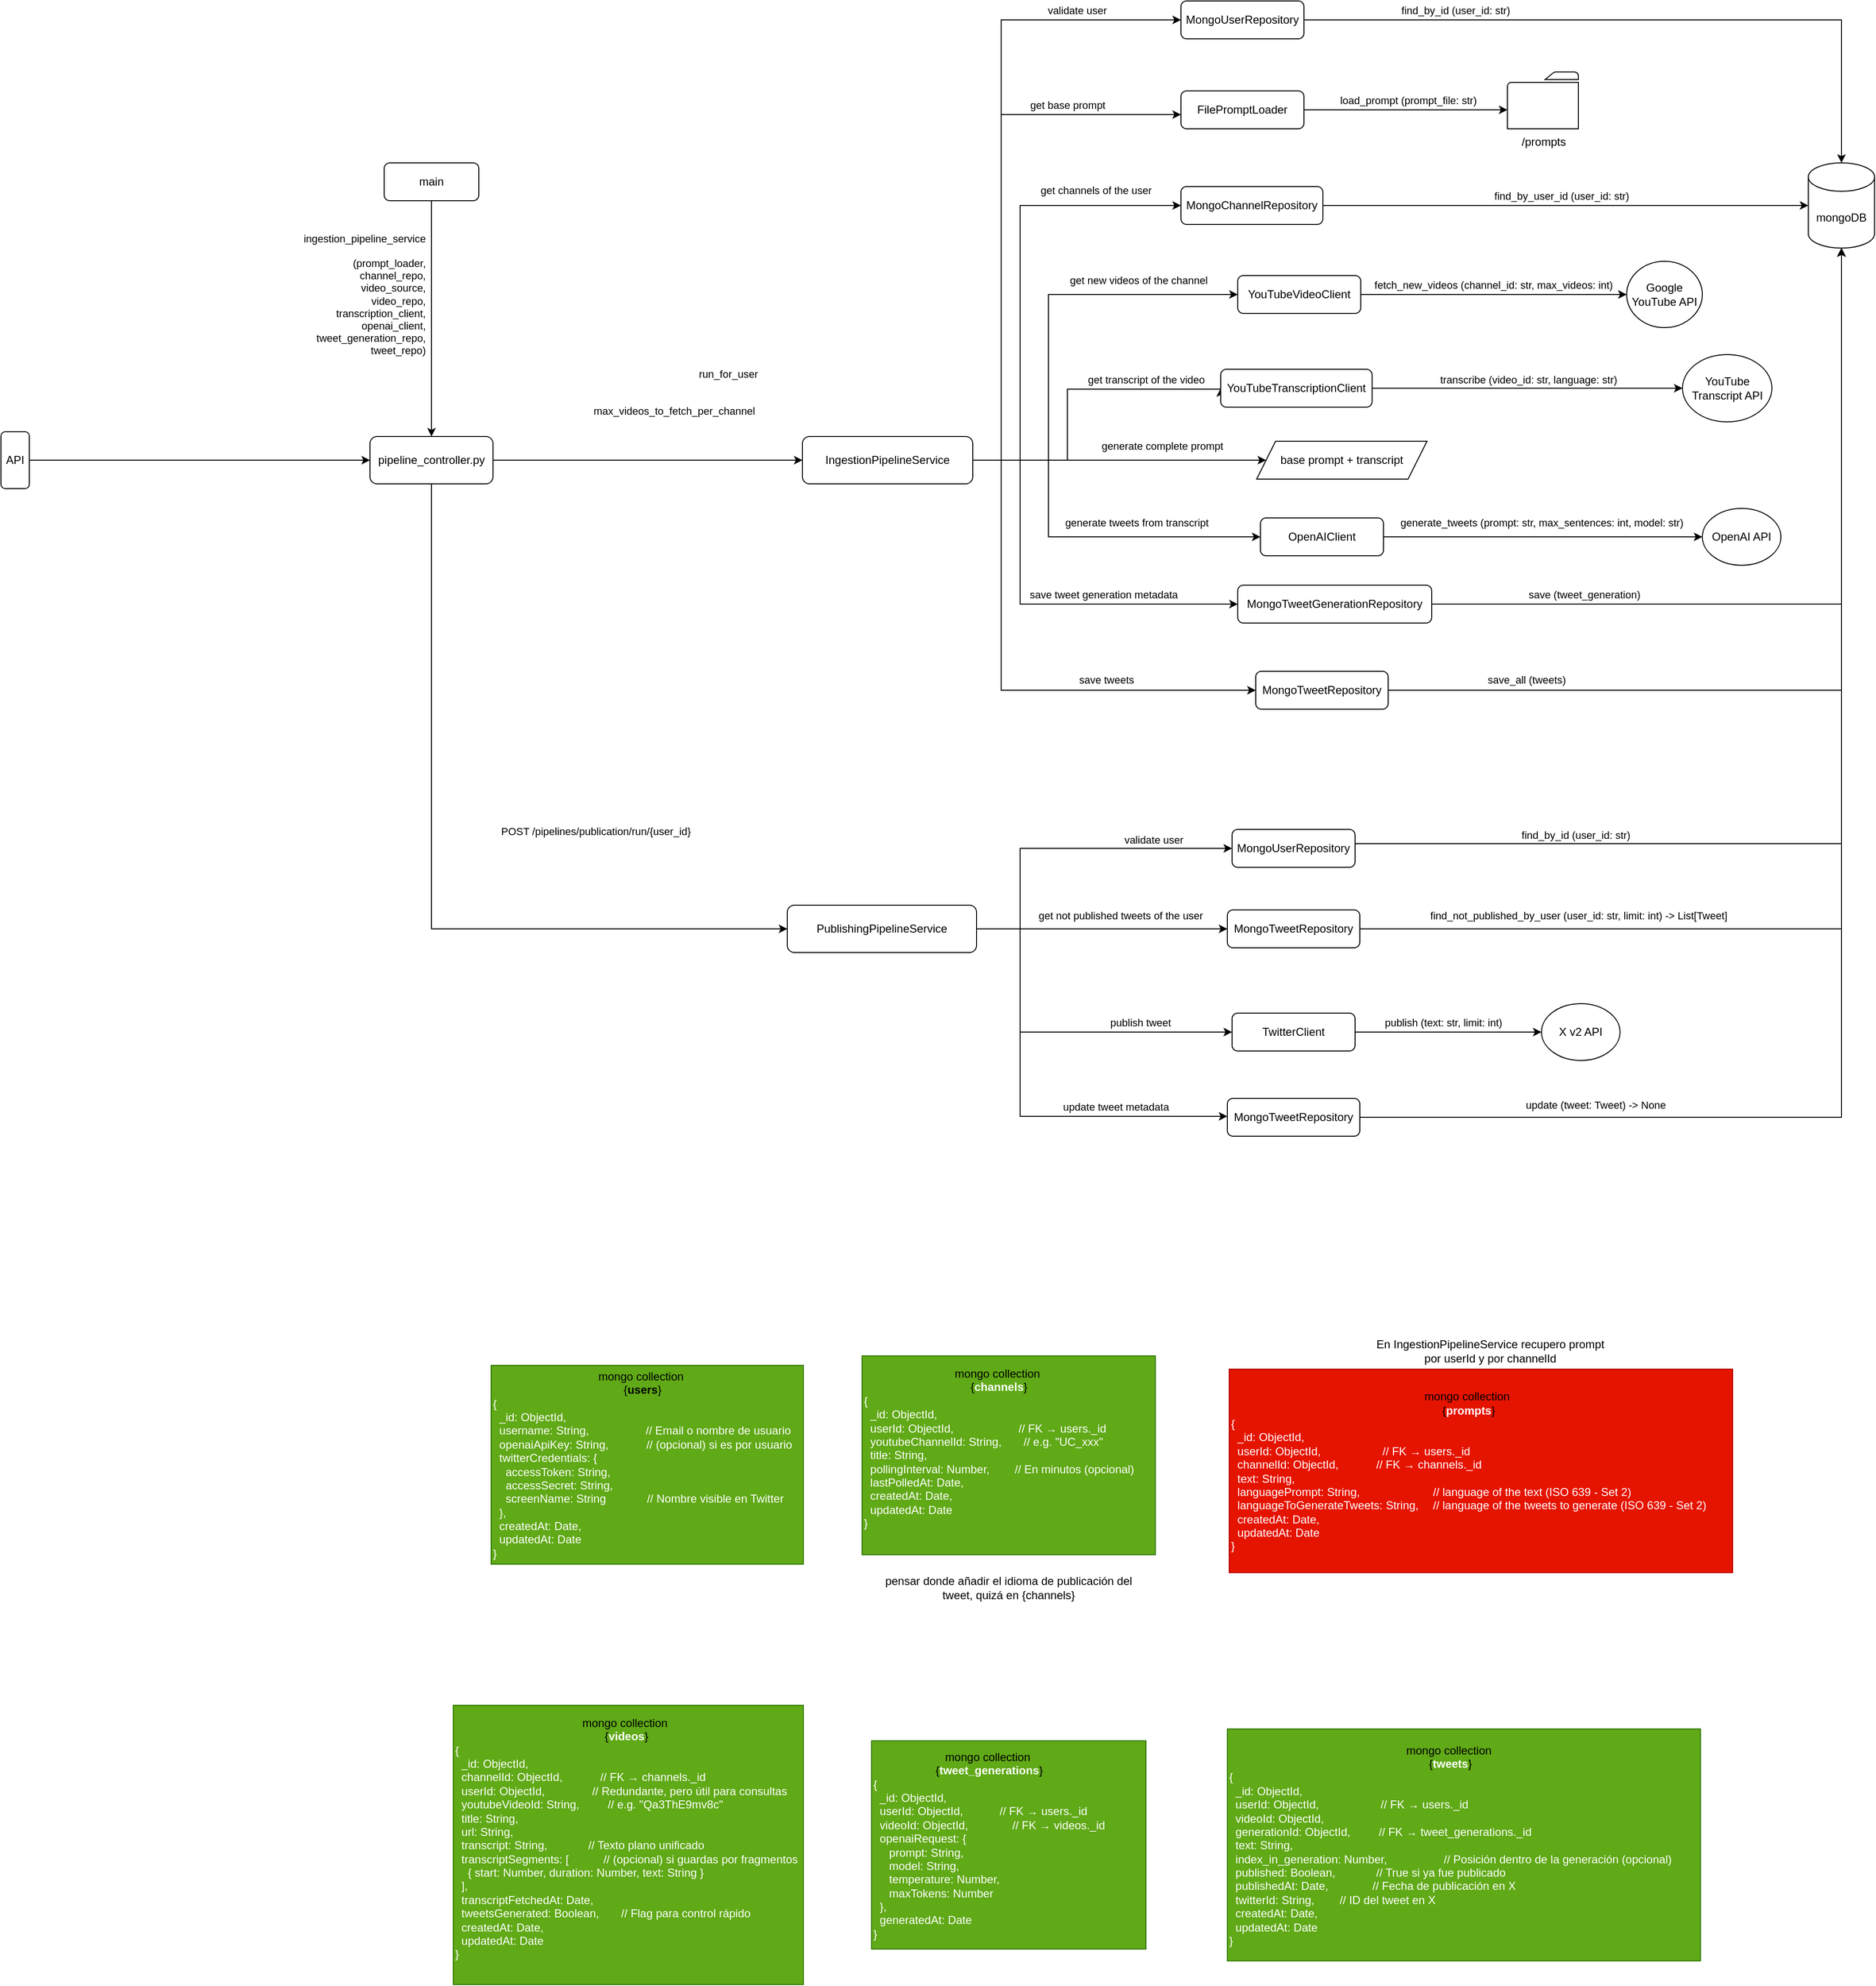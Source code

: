 <mxfile version="28.0.6">
  <diagram name="Page-1" id="SpRGDxsBfz3jqkra-ryO">
    <mxGraphModel dx="2053" dy="1915" grid="1" gridSize="10" guides="1" tooltips="1" connect="1" arrows="1" fold="1" page="1" pageScale="1" pageWidth="827" pageHeight="1169" math="0" shadow="0">
      <root>
        <mxCell id="0" />
        <mxCell id="1" parent="0" />
        <mxCell id="mtawYaKO-lGH9iTYJ4dF-1" value="ingestion_pipeline_service&lt;div&gt;&lt;br&gt;&lt;div&gt;(prompt_loader,&lt;/div&gt;&lt;div&gt;channel_repo,&lt;/div&gt;&lt;div&gt;video_source,&lt;/div&gt;&lt;div&gt;video_repo,&lt;/div&gt;&lt;div&gt;transcription_client,&lt;/div&gt;&lt;div&gt;openai_client,&lt;/div&gt;&lt;div&gt;tweet_generation_repo,&lt;/div&gt;&lt;div&gt;tweet_repo)&lt;/div&gt;&lt;/div&gt;" style="edgeStyle=orthogonalEdgeStyle;rounded=0;orthogonalLoop=1;jettySize=auto;html=1;align=right;" parent="1" source="6GBo-MGXtRTwtD-Rmwj8-2" target="6GBo-MGXtRTwtD-Rmwj8-3" edge="1">
          <mxGeometry x="-0.205" y="-5" relative="1" as="geometry">
            <mxPoint as="offset" />
          </mxGeometry>
        </mxCell>
        <mxCell id="6GBo-MGXtRTwtD-Rmwj8-2" value="main" style="rounded=1;whiteSpace=wrap;html=1;" parent="1" vertex="1">
          <mxGeometry x="-235" y="-49" width="100" height="40" as="geometry" />
        </mxCell>
        <mxCell id="6GBo-MGXtRTwtD-Rmwj8-8" style="edgeStyle=orthogonalEdgeStyle;rounded=0;orthogonalLoop=1;jettySize=auto;html=1;" parent="1" source="6GBo-MGXtRTwtD-Rmwj8-3" target="6GBo-MGXtRTwtD-Rmwj8-6" edge="1">
          <mxGeometry relative="1" as="geometry" />
        </mxCell>
        <mxCell id="6GBo-MGXtRTwtD-Rmwj8-3" value="pipeline_controller.py" style="rounded=1;whiteSpace=wrap;html=1;" parent="1" vertex="1">
          <mxGeometry x="-250" y="240" width="130" height="50" as="geometry" />
        </mxCell>
        <mxCell id="6GBo-MGXtRTwtD-Rmwj8-5" value="" style="edgeStyle=orthogonalEdgeStyle;rounded=0;orthogonalLoop=1;jettySize=auto;html=1;entryX=0;entryY=0.5;entryDx=0;entryDy=0;" parent="1" source="6GBo-MGXtRTwtD-Rmwj8-4" target="6GBo-MGXtRTwtD-Rmwj8-3" edge="1">
          <mxGeometry y="25" relative="1" as="geometry">
            <mxPoint as="offset" />
          </mxGeometry>
        </mxCell>
        <mxCell id="6GBo-MGXtRTwtD-Rmwj8-4" value="API" style="rounded=1;whiteSpace=wrap;html=1;" parent="1" vertex="1">
          <mxGeometry x="-640" y="235" width="30" height="60" as="geometry" />
        </mxCell>
        <mxCell id="6GBo-MGXtRTwtD-Rmwj8-10" value="get base prompt" style="rounded=0;orthogonalLoop=1;jettySize=auto;html=1;exitX=1;exitY=0.5;exitDx=0;exitDy=0;edgeStyle=orthogonalEdgeStyle;" parent="1" source="6GBo-MGXtRTwtD-Rmwj8-6" target="6GBo-MGXtRTwtD-Rmwj8-9" edge="1">
          <mxGeometry x="0.59" y="10" relative="1" as="geometry">
            <Array as="points">
              <mxPoint x="417" y="265" />
              <mxPoint x="417" y="-100" />
            </Array>
            <mxPoint as="offset" />
          </mxGeometry>
        </mxCell>
        <mxCell id="6GBo-MGXtRTwtD-Rmwj8-15" value="get new videos of the channel" style="rounded=0;orthogonalLoop=1;jettySize=auto;html=1;entryX=0;entryY=0.5;entryDx=0;entryDy=0;exitX=1;exitY=0.5;exitDx=0;exitDy=0;edgeStyle=orthogonalEdgeStyle;" parent="1" source="6GBo-MGXtRTwtD-Rmwj8-6" target="6GBo-MGXtRTwtD-Rmwj8-11" edge="1">
          <mxGeometry x="0.538" y="15" relative="1" as="geometry">
            <Array as="points">
              <mxPoint x="467" y="265" />
              <mxPoint x="467" y="90" />
            </Array>
            <mxPoint x="377" y="255.0" as="sourcePoint" />
            <mxPoint as="offset" />
          </mxGeometry>
        </mxCell>
        <mxCell id="6GBo-MGXtRTwtD-Rmwj8-22" value="get transcript of the video" style="edgeStyle=orthogonalEdgeStyle;rounded=0;orthogonalLoop=1;jettySize=auto;html=1;entryX=0;entryY=0.5;entryDx=0;entryDy=0;" parent="1" source="6GBo-MGXtRTwtD-Rmwj8-6" target="6GBo-MGXtRTwtD-Rmwj8-16" edge="1">
          <mxGeometry x="0.526" y="10" relative="1" as="geometry">
            <Array as="points">
              <mxPoint x="487" y="265" />
              <mxPoint x="487" y="190" />
            </Array>
            <mxPoint as="offset" />
          </mxGeometry>
        </mxCell>
        <mxCell id="6GBo-MGXtRTwtD-Rmwj8-23" value="generate tweets from transcript" style="rounded=0;orthogonalLoop=1;jettySize=auto;html=1;entryX=0;entryY=0.5;entryDx=0;entryDy=0;exitX=1;exitY=0.5;exitDx=0;exitDy=0;edgeStyle=orthogonalEdgeStyle;" parent="1" source="6GBo-MGXtRTwtD-Rmwj8-6" target="6GBo-MGXtRTwtD-Rmwj8-20" edge="1">
          <mxGeometry x="0.316" y="15" relative="1" as="geometry">
            <mxPoint x="387" y="275" as="sourcePoint" />
            <mxPoint x="427" y="340" as="targetPoint" />
            <mxPoint as="offset" />
            <Array as="points">
              <mxPoint x="467" y="265" />
              <mxPoint x="467" y="346" />
            </Array>
          </mxGeometry>
        </mxCell>
        <mxCell id="6GBo-MGXtRTwtD-Rmwj8-33" value="publish tweet" style="rounded=0;orthogonalLoop=1;jettySize=auto;html=1;entryX=0;entryY=0.5;entryDx=0;entryDy=0;exitX=1;exitY=0.5;exitDx=0;exitDy=0;edgeStyle=orthogonalEdgeStyle;" parent="1" source="fER5kQKjIwSkImDIx6LC-20" target="6GBo-MGXtRTwtD-Rmwj8-21" edge="1">
          <mxGeometry x="0.488" y="10" relative="1" as="geometry">
            <Array as="points">
              <mxPoint x="437" y="760" />
              <mxPoint x="437" y="869" />
            </Array>
            <mxPoint as="offset" />
          </mxGeometry>
        </mxCell>
        <mxCell id="YeQcEhxph-pK-XzqHGoJ-7" value="generate complete prompt" style="edgeStyle=orthogonalEdgeStyle;rounded=0;orthogonalLoop=1;jettySize=auto;html=1;" edge="1" parent="1" source="6GBo-MGXtRTwtD-Rmwj8-6" target="YeQcEhxph-pK-XzqHGoJ-8">
          <mxGeometry x="0.29" y="15" relative="1" as="geometry">
            <mxPoint x="687" y="265" as="targetPoint" />
            <mxPoint as="offset" />
          </mxGeometry>
        </mxCell>
        <mxCell id="6GBo-MGXtRTwtD-Rmwj8-6" value="IngestionPipelineService" style="rounded=1;whiteSpace=wrap;html=1;" parent="1" vertex="1">
          <mxGeometry x="207" y="240" width="180" height="50" as="geometry" />
        </mxCell>
        <mxCell id="fER5kQKjIwSkImDIx6LC-15" value="load_prompt (prompt_file: str)" style="edgeStyle=orthogonalEdgeStyle;rounded=0;orthogonalLoop=1;jettySize=auto;html=1;" parent="1" source="6GBo-MGXtRTwtD-Rmwj8-9" target="YeQcEhxph-pK-XzqHGoJ-1" edge="1">
          <mxGeometry x="0.023" y="10" relative="1" as="geometry">
            <mxPoint as="offset" />
            <mxPoint x="957" y="-105" as="targetPoint" />
            <Array as="points">
              <mxPoint x="927" y="-105" />
              <mxPoint x="927" y="-105" />
            </Array>
          </mxGeometry>
        </mxCell>
        <mxCell id="6GBo-MGXtRTwtD-Rmwj8-9" value="FilePromptLoader" style="rounded=1;whiteSpace=wrap;html=1;" parent="1" vertex="1">
          <mxGeometry x="607" y="-125" width="130" height="40" as="geometry" />
        </mxCell>
        <mxCell id="6GBo-MGXtRTwtD-Rmwj8-11" value="YouTubeVideoClient" style="rounded=1;whiteSpace=wrap;html=1;" parent="1" vertex="1">
          <mxGeometry x="667" y="70" width="130" height="40" as="geometry" />
        </mxCell>
        <mxCell id="6GBo-MGXtRTwtD-Rmwj8-18" value="fetch_new_videos (channel_id: str, max_videos: int)" style="edgeStyle=orthogonalEdgeStyle;rounded=0;orthogonalLoop=1;jettySize=auto;html=1;" parent="1" source="6GBo-MGXtRTwtD-Rmwj8-11" target="6GBo-MGXtRTwtD-Rmwj8-17" edge="1">
          <mxGeometry x="-0.004" y="10" relative="1" as="geometry">
            <mxPoint x="747" y="180" as="sourcePoint" />
            <mxPoint as="offset" />
          </mxGeometry>
        </mxCell>
        <mxCell id="6GBo-MGXtRTwtD-Rmwj8-27" value="transcribe (video_id: str, language: str)" style="edgeStyle=orthogonalEdgeStyle;rounded=0;orthogonalLoop=1;jettySize=auto;html=1;" parent="1" source="6GBo-MGXtRTwtD-Rmwj8-16" target="6GBo-MGXtRTwtD-Rmwj8-26" edge="1">
          <mxGeometry x="0.006" y="9" relative="1" as="geometry">
            <mxPoint as="offset" />
          </mxGeometry>
        </mxCell>
        <mxCell id="6GBo-MGXtRTwtD-Rmwj8-16" value="YouTubeTranscriptionClient" style="rounded=1;whiteSpace=wrap;html=1;" parent="1" vertex="1">
          <mxGeometry x="649" y="169" width="160" height="40" as="geometry" />
        </mxCell>
        <mxCell id="6GBo-MGXtRTwtD-Rmwj8-17" value="Google YouTube API" style="ellipse;whiteSpace=wrap;html=1;" parent="1" vertex="1">
          <mxGeometry x="1078" y="55" width="80" height="70" as="geometry" />
        </mxCell>
        <mxCell id="6GBo-MGXtRTwtD-Rmwj8-29" value="generate_tweets (prompt: str, max_sentences: int, model: str)" style="edgeStyle=orthogonalEdgeStyle;rounded=0;orthogonalLoop=1;jettySize=auto;html=1;entryX=0;entryY=0.5;entryDx=0;entryDy=0;" parent="1" source="6GBo-MGXtRTwtD-Rmwj8-20" target="6GBo-MGXtRTwtD-Rmwj8-28" edge="1">
          <mxGeometry x="-0.011" y="15" relative="1" as="geometry">
            <mxPoint as="offset" />
          </mxGeometry>
        </mxCell>
        <mxCell id="6GBo-MGXtRTwtD-Rmwj8-20" value="OpenAIClient" style="rounded=1;whiteSpace=wrap;html=1;" parent="1" vertex="1">
          <mxGeometry x="691" y="326" width="130" height="40" as="geometry" />
        </mxCell>
        <mxCell id="6GBo-MGXtRTwtD-Rmwj8-32" value="publish (text: str, limit: int)" style="edgeStyle=orthogonalEdgeStyle;rounded=0;orthogonalLoop=1;jettySize=auto;html=1;" parent="1" source="6GBo-MGXtRTwtD-Rmwj8-21" target="6GBo-MGXtRTwtD-Rmwj8-30" edge="1">
          <mxGeometry x="-0.056" y="10" relative="1" as="geometry">
            <mxPoint as="offset" />
          </mxGeometry>
        </mxCell>
        <mxCell id="6GBo-MGXtRTwtD-Rmwj8-21" value="TwitterClient" style="rounded=1;whiteSpace=wrap;html=1;" parent="1" vertex="1">
          <mxGeometry x="661" y="849" width="130" height="40" as="geometry" />
        </mxCell>
        <mxCell id="6GBo-MGXtRTwtD-Rmwj8-26" value="YouTube&lt;div&gt;Transcript API&lt;/div&gt;" style="ellipse;whiteSpace=wrap;html=1;" parent="1" vertex="1">
          <mxGeometry x="1137" y="153.5" width="94.5" height="71" as="geometry" />
        </mxCell>
        <mxCell id="6GBo-MGXtRTwtD-Rmwj8-28" value="OpenAI API" style="ellipse;whiteSpace=wrap;html=1;" parent="1" vertex="1">
          <mxGeometry x="1158" y="316" width="83" height="60" as="geometry" />
        </mxCell>
        <mxCell id="6GBo-MGXtRTwtD-Rmwj8-30" value="X v2 API" style="ellipse;whiteSpace=wrap;html=1;" parent="1" vertex="1">
          <mxGeometry x="988" y="839" width="83" height="60" as="geometry" />
        </mxCell>
        <mxCell id="6GBo-MGXtRTwtD-Rmwj8-34" value="&lt;div style=&quot;text-align: center;&quot;&gt;&lt;span style=&quot;background-color: transparent; color: light-dark(rgb(0, 0, 0), rgb(255, 255, 255));&quot;&gt;mongo collection&amp;nbsp;&lt;/span&gt;&lt;/div&gt;&lt;div style=&quot;text-align: center;&quot;&gt;&lt;span style=&quot;background-color: transparent; color: light-dark(rgb(0, 0, 0), rgb(255, 255, 255));&quot;&gt;{&lt;b&gt;users&lt;/b&gt;}&lt;/span&gt;&lt;/div&gt;&lt;div&gt;&lt;div&gt;{&lt;/div&gt;&lt;div&gt;&amp;nbsp; _id: ObjectId,&lt;/div&gt;&lt;div&gt;&amp;nbsp; username: String,&amp;nbsp; &amp;nbsp; &amp;nbsp; &amp;nbsp; &amp;nbsp; &amp;nbsp; &amp;nbsp; &amp;nbsp; &amp;nbsp; // Email o nombre de usuario&lt;/div&gt;&lt;div&gt;&amp;nbsp; openaiApiKey: String,&amp;nbsp; &amp;nbsp; &amp;nbsp; &amp;nbsp; &amp;nbsp; &amp;nbsp; // (opcional) si es por usuario&lt;/div&gt;&lt;div&gt;&amp;nbsp; twitterCredentials: {&lt;/div&gt;&lt;div&gt;&amp;nbsp; &amp;nbsp; accessToken: String,&lt;/div&gt;&lt;div&gt;&amp;nbsp; &amp;nbsp; accessSecret: String,&lt;/div&gt;&lt;div&gt;&amp;nbsp; &amp;nbsp; screenName: String&amp;nbsp; &amp;nbsp; &amp;nbsp; &amp;nbsp; &amp;nbsp; &amp;nbsp; &amp;nbsp;// Nombre visible en Twitter&lt;/div&gt;&lt;div&gt;&amp;nbsp; },&lt;/div&gt;&lt;div&gt;&amp;nbsp; createdAt: Date,&lt;/div&gt;&lt;div&gt;&amp;nbsp; updatedAt: Date&lt;/div&gt;&lt;div&gt;}&lt;/div&gt;&lt;/div&gt;" style="rounded=0;html=1;align=left;whiteSpace=wrap;fillColor=#60a917;strokeColor=#2D7600;fontColor=#ffffff;" parent="1" vertex="1">
          <mxGeometry x="-122" y="1221" width="330" height="210" as="geometry" />
        </mxCell>
        <mxCell id="6GBo-MGXtRTwtD-Rmwj8-35" value="&lt;div style=&quot;text-align: center;&quot;&gt;&lt;span style=&quot;background-color: transparent; color: light-dark(rgb(0, 0, 0), rgb(255, 255, 255));&quot;&gt;mongo collection&amp;nbsp;&lt;/span&gt;&lt;/div&gt;&lt;div style=&quot;text-align: center;&quot;&gt;&lt;span style=&quot;background-color: transparent; color: light-dark(rgb(0, 0, 0), rgb(255, 255, 255));&quot;&gt;{&lt;/span&gt;&lt;b&gt;channels&lt;/b&gt;&lt;span style=&quot;background-color: transparent; color: light-dark(rgb(0, 0, 0), rgb(255, 255, 255));&quot;&gt;}&lt;/span&gt;&lt;/div&gt;&lt;div&gt;&lt;div&gt;{&lt;/div&gt;&lt;div&gt;&amp;nbsp; _id: ObjectId,&lt;/div&gt;&lt;div&gt;&amp;nbsp; userId: ObjectId,&amp;nbsp; &amp;nbsp; &amp;nbsp; &amp;nbsp; &amp;nbsp; &amp;nbsp; &amp;nbsp; &amp;nbsp; &lt;span style=&quot;white-space: pre;&quot;&gt;&#x9;&lt;/span&gt;&amp;nbsp;// FK → users._id&lt;/div&gt;&lt;div&gt;&amp;nbsp; youtubeChannelId: String,&amp;nbsp; &amp;nbsp; &amp;nbsp; &amp;nbsp;// e.g. &quot;UC_xxx&quot;&lt;/div&gt;&lt;div&gt;&amp;nbsp; title: String,&lt;/div&gt;&lt;div&gt;&amp;nbsp; pollingInterval: Number,&amp;nbsp; &amp;nbsp; &amp;nbsp; &amp;nbsp; // En minutos (opcional)&lt;/div&gt;&lt;div&gt;&amp;nbsp; lastPolledAt: Date,&lt;/div&gt;&lt;div&gt;&amp;nbsp; createdAt: Date,&lt;/div&gt;&lt;div&gt;&amp;nbsp; updatedAt: Date&lt;/div&gt;&lt;div&gt;}&lt;/div&gt;&lt;/div&gt;&lt;div&gt;&lt;br&gt;&lt;/div&gt;" style="rounded=0;whiteSpace=wrap;html=1;align=left;fillColor=#60a917;strokeColor=#2D7600;fontColor=#ffffff;" parent="1" vertex="1">
          <mxGeometry x="270" y="1211" width="310" height="210" as="geometry" />
        </mxCell>
        <mxCell id="6GBo-MGXtRTwtD-Rmwj8-36" value="&lt;div style=&quot;text-align: center;&quot;&gt;&lt;span style=&quot;background-color: transparent; color: light-dark(rgb(0, 0, 0), rgb(255, 255, 255));&quot;&gt;mongo collection&amp;nbsp;&lt;/span&gt;&lt;/div&gt;&lt;div style=&quot;text-align: center;&quot;&gt;&lt;span style=&quot;background-color: transparent; color: light-dark(rgb(0, 0, 0), rgb(255, 255, 255));&quot;&gt;{&lt;/span&gt;&lt;b&gt;videos&lt;/b&gt;&lt;span style=&quot;background-color: transparent; color: light-dark(rgb(0, 0, 0), rgb(255, 255, 255));&quot;&gt;}&lt;/span&gt;&lt;/div&gt;&lt;div&gt;&lt;div&gt;{&lt;/div&gt;&lt;div&gt;&amp;nbsp; _id: ObjectId,&lt;/div&gt;&lt;div&gt;&amp;nbsp; channelId: ObjectId,&amp;nbsp; &amp;nbsp; &amp;nbsp; &amp;nbsp; &amp;nbsp; &amp;nbsp; // FK → channels._id&lt;/div&gt;&lt;div&gt;&amp;nbsp; userId: ObjectId,&amp;nbsp; &amp;nbsp; &amp;nbsp; &amp;nbsp; &amp;nbsp; &amp;nbsp; &amp;nbsp; &amp;nbsp;// Redundante, pero útil para consultas&lt;/div&gt;&lt;div&gt;&amp;nbsp; youtubeVideoId: String,&amp;nbsp; &amp;nbsp; &amp;nbsp; &amp;nbsp; &amp;nbsp;// e.g. &quot;Qa3ThE9mv8c&quot;&lt;/div&gt;&lt;div&gt;&amp;nbsp; title: String,&lt;/div&gt;&lt;div&gt;&amp;nbsp; url: String,&lt;/div&gt;&lt;div&gt;&amp;nbsp; transcript: String,&amp;nbsp; &amp;nbsp; &amp;nbsp; &amp;nbsp; &amp;nbsp; &amp;nbsp; &amp;nbsp;// Texto plano unificado&lt;/div&gt;&lt;div&gt;&amp;nbsp; transcriptSegments: [&amp;nbsp; &amp;nbsp; &amp;nbsp; &amp;nbsp; &amp;nbsp; &amp;nbsp;// (opcional) si guardas por fragmentos&lt;/div&gt;&lt;div&gt;&amp;nbsp; &amp;nbsp; { start: Number, duration: Number, text: String }&lt;/div&gt;&lt;div&gt;&amp;nbsp; ],&lt;/div&gt;&lt;div&gt;&amp;nbsp; transcriptFetchedAt: Date,&lt;/div&gt;&lt;div&gt;&amp;nbsp; tweetsGenerated: Boolean,&amp;nbsp; &amp;nbsp; &amp;nbsp; &amp;nbsp;// Flag para control rápido&lt;/div&gt;&lt;div&gt;&amp;nbsp; createdAt: Date,&lt;/div&gt;&lt;div&gt;&amp;nbsp; updatedAt: Date&lt;/div&gt;&lt;div&gt;}&lt;/div&gt;&lt;/div&gt;&lt;div&gt;&lt;br&gt;&lt;/div&gt;" style="rounded=0;whiteSpace=wrap;html=1;align=left;fillColor=#60a917;strokeColor=#2D7600;fontColor=#ffffff;" parent="1" vertex="1">
          <mxGeometry x="-162" y="1580" width="370" height="295" as="geometry" />
        </mxCell>
        <mxCell id="6GBo-MGXtRTwtD-Rmwj8-37" value="&lt;div style=&quot;text-align: center;&quot;&gt;&lt;span style=&quot;background-color: transparent; color: light-dark(rgb(0, 0, 0), rgb(255, 255, 255));&quot;&gt;mongo collection&amp;nbsp;&lt;/span&gt;&lt;/div&gt;&lt;div style=&quot;text-align: center;&quot;&gt;&lt;span style=&quot;background-color: transparent; color: light-dark(rgb(0, 0, 0), rgb(255, 255, 255));&quot;&gt;{&lt;/span&gt;&lt;b&gt;tweet_generations&lt;/b&gt;&lt;span style=&quot;background-color: transparent; color: light-dark(rgb(0, 0, 0), rgb(255, 255, 255));&quot;&gt;}&lt;/span&gt;&lt;/div&gt;&lt;div&gt;&lt;div&gt;&lt;div&gt;{&lt;/div&gt;&lt;div&gt;&amp;nbsp; _id: ObjectId,&lt;/div&gt;&lt;div&gt;&amp;nbsp; userId: ObjectId,&lt;span style=&quot;white-space: pre;&quot;&gt;&#x9;&lt;span style=&quot;white-space: pre;&quot;&gt;&#x9;&lt;/span&gt;&lt;/span&gt;&lt;span style=&quot;background-color: transparent; white-space: pre;&quot;&gt;// FK → users._id&lt;/span&gt;&lt;/div&gt;&lt;div&gt;&amp;nbsp; videoId: ObjectId,&amp;nbsp; &amp;nbsp; &amp;nbsp; &amp;nbsp; &amp;nbsp; &amp;nbsp; &amp;nbsp; // FK → videos._id&lt;/div&gt;&lt;div&gt;&amp;nbsp; openaiRequest: {&lt;/div&gt;&lt;div&gt;&amp;nbsp; &amp;nbsp; &amp;nbsp;prompt: String,&lt;/div&gt;&lt;div&gt;&amp;nbsp; &amp;nbsp; &amp;nbsp;model: String,&lt;/div&gt;&lt;div&gt;&amp;nbsp; &amp;nbsp; &amp;nbsp;temperature: Number,&lt;/div&gt;&lt;div&gt;&amp;nbsp; &amp;nbsp; &amp;nbsp;maxTokens: Number&lt;/div&gt;&lt;div&gt;&amp;nbsp; },&lt;/div&gt;&lt;div&gt;&amp;nbsp; generatedAt: Date&lt;/div&gt;&lt;div&gt;}&lt;/div&gt;&lt;/div&gt;&lt;/div&gt;" style="rounded=0;whiteSpace=wrap;html=1;align=left;fillColor=#60a917;strokeColor=#2D7600;fontColor=#ffffff;" parent="1" vertex="1">
          <mxGeometry x="280" y="1617.5" width="290" height="220" as="geometry" />
        </mxCell>
        <mxCell id="6GBo-MGXtRTwtD-Rmwj8-38" value="&lt;div style=&quot;text-align: center;&quot;&gt;&lt;span style=&quot;background-color: transparent; color: light-dark(rgb(0, 0, 0), rgb(255, 255, 255));&quot;&gt;mongo collection&amp;nbsp;&lt;/span&gt;&lt;/div&gt;&lt;div style=&quot;text-align: center;&quot;&gt;&lt;span style=&quot;background-color: transparent; color: light-dark(rgb(0, 0, 0), rgb(255, 255, 255));&quot;&gt;{&lt;/span&gt;&lt;b&gt;tweets&lt;/b&gt;&lt;span style=&quot;background-color: transparent; color: light-dark(rgb(0, 0, 0), rgb(255, 255, 255));&quot;&gt;}&lt;/span&gt;&lt;/div&gt;&lt;div&gt;&lt;div&gt;{&lt;/div&gt;&lt;div&gt;&amp;nbsp; _id: ObjectId,&lt;/div&gt;&lt;div&gt;&amp;nbsp; userId: ObjectId,&lt;span style=&quot;white-space: pre;&quot;&gt;&#x9;&lt;/span&gt;&lt;span style=&quot;white-space: pre;&quot;&gt;&#x9;&lt;/span&gt;&lt;span style=&quot;white-space: pre;&quot;&gt;&#x9;&lt;/span&gt;&lt;span style=&quot;background-color: transparent;&quot;&gt;// FK → users._id&lt;/span&gt;&lt;/div&gt;&lt;div&gt;&amp;nbsp; videoId: ObjectId,&lt;/div&gt;&lt;div&gt;&amp;nbsp; generationId: ObjectId,&amp;nbsp; &amp;nbsp; &amp;nbsp; &amp;nbsp; &amp;nbsp;// FK → tweet_generations._id&lt;/div&gt;&lt;div&gt;&amp;nbsp; text: String,&lt;/div&gt;&lt;div&gt;&amp;nbsp; &lt;font style=&quot;color: rgb(255, 255, 255);&quot;&gt;index_in_generation&lt;/font&gt;: Number,&amp;nbsp; &amp;nbsp; &amp;nbsp; &amp;nbsp; &amp;nbsp; &amp;nbsp; &amp;nbsp; &amp;nbsp; &amp;nbsp; // Posición dentro de la generación (opcional)&lt;/div&gt;&lt;div&gt;&amp;nbsp; published: Boolean,&amp;nbsp; &amp;nbsp; &amp;nbsp; &amp;nbsp; &amp;nbsp; &amp;nbsp; &amp;nbsp;// True si ya fue publicado&lt;/div&gt;&lt;div&gt;&amp;nbsp; publishedAt: Date,&amp;nbsp; &amp;nbsp; &amp;nbsp; &amp;nbsp; &amp;nbsp; &amp;nbsp; &amp;nbsp; // Fecha de publicación en X&lt;/div&gt;&lt;div&gt;&amp;nbsp; &lt;font style=&quot;color: rgb(255, 255, 255);&quot;&gt;twitterId&lt;/font&gt;: String,&amp;nbsp; &amp;nbsp; &amp;nbsp; &amp;nbsp; // ID del tweet en X&lt;/div&gt;&lt;div&gt;&amp;nbsp; createdAt: Date,&lt;/div&gt;&lt;div&gt;&lt;div&gt;&amp;nbsp; updatedAt: Date&lt;/div&gt;&lt;/div&gt;&lt;div&gt;}&lt;/div&gt;&lt;/div&gt;" style="rounded=0;whiteSpace=wrap;html=1;align=left;fillColor=#60a917;strokeColor=#2D7600;fontColor=#ffffff;" parent="1" vertex="1">
          <mxGeometry x="656" y="1605" width="500" height="245" as="geometry" />
        </mxCell>
        <mxCell id="fER5kQKjIwSkImDIx6LC-4" value="mongoDB" style="shape=cylinder3;whiteSpace=wrap;html=1;boundedLbl=1;backgroundOutline=1;size=15;" parent="1" vertex="1">
          <mxGeometry x="1270" y="-49" width="70" height="90" as="geometry" />
        </mxCell>
        <mxCell id="fER5kQKjIwSkImDIx6LC-5" value="MongoChannelRepository" style="rounded=1;whiteSpace=wrap;html=1;" parent="1" vertex="1">
          <mxGeometry x="607" y="-24" width="150" height="40" as="geometry" />
        </mxCell>
        <mxCell id="fER5kQKjIwSkImDIx6LC-6" value="get channels of the user" style="rounded=0;orthogonalLoop=1;jettySize=auto;html=1;entryX=0;entryY=0.5;entryDx=0;entryDy=0;exitX=1;exitY=0.5;exitDx=0;exitDy=0;edgeStyle=orthogonalEdgeStyle;" parent="1" source="6GBo-MGXtRTwtD-Rmwj8-6" target="fER5kQKjIwSkImDIx6LC-5" edge="1">
          <mxGeometry x="0.632" y="16" relative="1" as="geometry">
            <Array as="points">
              <mxPoint x="437" y="265" />
              <mxPoint x="437" y="-4" />
            </Array>
            <mxPoint x="347" y="230" as="sourcePoint" />
            <mxPoint x="447" y="-120" as="targetPoint" />
            <mxPoint as="offset" />
          </mxGeometry>
        </mxCell>
        <mxCell id="fER5kQKjIwSkImDIx6LC-7" style="edgeStyle=orthogonalEdgeStyle;rounded=0;orthogonalLoop=1;jettySize=auto;html=1;entryX=0;entryY=0.5;entryDx=0;entryDy=0;entryPerimeter=0;" parent="1" source="fER5kQKjIwSkImDIx6LC-5" target="fER5kQKjIwSkImDIx6LC-4" edge="1">
          <mxGeometry relative="1" as="geometry" />
        </mxCell>
        <mxCell id="fER5kQKjIwSkImDIx6LC-8" value="&lt;font style=&quot;&quot;&gt;find_by_user_id (user_id: str)&lt;/font&gt;" style="edgeLabel;html=1;align=center;verticalAlign=middle;resizable=0;points=[];fontColor=default;" parent="fER5kQKjIwSkImDIx6LC-7" vertex="1" connectable="0">
          <mxGeometry x="-0.019" y="1" relative="1" as="geometry">
            <mxPoint y="-9" as="offset" />
          </mxGeometry>
        </mxCell>
        <mxCell id="fER5kQKjIwSkImDIx6LC-16" value="MongoTweetRepository" style="rounded=1;whiteSpace=wrap;html=1;" parent="1" vertex="1">
          <mxGeometry x="686" y="488" width="140" height="40" as="geometry" />
        </mxCell>
        <mxCell id="fER5kQKjIwSkImDIx6LC-17" value="save tweets" style="edgeStyle=orthogonalEdgeStyle;rounded=0;orthogonalLoop=1;jettySize=auto;html=1;entryX=0;entryY=0.5;entryDx=0;entryDy=0;exitX=1;exitY=0.5;exitDx=0;exitDy=0;" parent="1" source="6GBo-MGXtRTwtD-Rmwj8-6" target="fER5kQKjIwSkImDIx6LC-16" edge="1">
          <mxGeometry x="0.415" y="11" relative="1" as="geometry">
            <Array as="points">
              <mxPoint x="417" y="265" />
              <mxPoint x="417" y="508" />
            </Array>
            <mxPoint x="387" y="316" as="sourcePoint" />
            <mxPoint x="457" y="540.97" as="targetPoint" />
            <mxPoint as="offset" />
          </mxGeometry>
        </mxCell>
        <mxCell id="fER5kQKjIwSkImDIx6LC-18" value="save_all (tweets)" style="edgeStyle=orthogonalEdgeStyle;rounded=0;orthogonalLoop=1;jettySize=auto;html=1;" parent="1" source="fER5kQKjIwSkImDIx6LC-16" target="fER5kQKjIwSkImDIx6LC-4" edge="1">
          <mxGeometry x="-0.692" y="11" relative="1" as="geometry">
            <mxPoint x="857" y="440.23" as="sourcePoint" />
            <mxPoint x="1192" y="92" as="targetPoint" />
            <mxPoint as="offset" />
          </mxGeometry>
        </mxCell>
        <mxCell id="mtawYaKO-lGH9iTYJ4dF-18" value="get not published tweets of the user" style="edgeStyle=orthogonalEdgeStyle;rounded=0;orthogonalLoop=1;jettySize=auto;html=1;" parent="1" source="fER5kQKjIwSkImDIx6LC-20" target="mtawYaKO-lGH9iTYJ4dF-17" edge="1">
          <mxGeometry x="0.143" y="14" relative="1" as="geometry">
            <mxPoint as="offset" />
          </mxGeometry>
        </mxCell>
        <mxCell id="fER5kQKjIwSkImDIx6LC-20" value="PublishingPipelineService" style="rounded=1;whiteSpace=wrap;html=1;" parent="1" vertex="1">
          <mxGeometry x="191" y="735" width="200" height="50" as="geometry" />
        </mxCell>
        <mxCell id="fER5kQKjIwSkImDIx6LC-21" value="POST /pipelines/publication/run/{user_id}&lt;div&gt;&lt;font style=&quot;color: rgb(255, 255, 255);&quot;&gt;&lt;span style=&quot;&quot;&gt;&amp;nbsp;&lt;br&gt;&lt;/span&gt;run_for_user&lt;span style=&quot;&quot;&gt;&lt;/span&gt;&lt;/font&gt;&lt;/div&gt;&lt;div&gt;&lt;font style=&quot;color: rgb(255, 255, 255);&quot;&gt;&lt;span style=&quot;&quot;&gt;(user_id,&amp;nbsp;&lt;/span&gt;&lt;/font&gt;&lt;/div&gt;&lt;div&gt;&lt;font style=&quot;color: rgb(255, 255, 255);&quot;&gt;&lt;span style=&quot;background-color: light-dark(#ffffff, var(--ge-dark-color, #121212));&quot;&gt;max_tweets_to_fetch&lt;/span&gt;&lt;span style=&quot;color: rgb(255, 255, 255);&quot;&gt;,&lt;/span&gt;&lt;/font&gt;&lt;/div&gt;&lt;div&gt;&lt;font style=&quot;color: rgb(255, 255, 255);&quot;&gt;&lt;span style=&quot;background-color: light-dark(#ffffff, var(--ge-dark-color, #121212));&quot;&gt;max_tweets_to_publish&lt;/span&gt;&lt;span style=&quot;color: rgb(255, 255, 255);&quot;&gt;)&lt;/span&gt;&lt;/font&gt;&lt;/div&gt;" style="edgeStyle=orthogonalEdgeStyle;rounded=0;orthogonalLoop=1;jettySize=auto;html=1;exitX=0.5;exitY=1;exitDx=0;exitDy=0;entryX=0;entryY=0.5;entryDx=0;entryDy=0;align=right;" parent="1" source="6GBo-MGXtRTwtD-Rmwj8-3" target="fER5kQKjIwSkImDIx6LC-20" edge="1">
          <mxGeometry x="0.761" y="70" relative="1" as="geometry">
            <mxPoint x="167" y="390" as="sourcePoint" />
            <mxPoint x="247" y="390" as="targetPoint" />
            <mxPoint as="offset" />
          </mxGeometry>
        </mxCell>
        <mxCell id="jY2OCNrgS8mA-RcgLJY7-1" value="&lt;font style=&quot;color: rgb(255, 255, 255);&quot;&gt;&lt;span style=&quot;text-align: center;&quot;&gt;POST /pipelines/ingestion/run/{user_id}&amp;nbsp;&lt;/span&gt;&lt;/font&gt;&lt;div&gt;&lt;font style=&quot;color: rgb(255, 255, 255);&quot;&gt;&lt;br&gt;&lt;/font&gt;&lt;/div&gt;&lt;div&gt;&lt;span style=&quot;background-color: light-dark(#ffffff, var(--ge-dark-color, #121212));&quot;&gt;run_for_user&lt;/span&gt;&lt;/div&gt;&lt;div&gt;&lt;div&gt;&lt;font style=&quot;color: rgb(255, 255, 255);&quot;&gt;&lt;span style=&quot;background-color: light-dark(#ffffff, var(--ge-dark-color, #121212));&quot;&gt;(&lt;/span&gt;&lt;span style=&quot;background-color: light-dark(#ffffff, var(--ge-dark-color, #121212));&quot;&gt;user_id,&lt;/span&gt;&lt;/font&gt;&lt;div&gt;&lt;div&gt;&lt;font style=&quot;color: rgb(255, 255, 255);&quot;&gt;prompt_file,&lt;/font&gt;&lt;/div&gt;&lt;div&gt;&lt;span style=&quot;background-color: light-dark(#ffffff, var(--ge-dark-color, #121212));&quot;&gt;max_videos_to_fetch_per_channel&lt;/span&gt;&lt;span style=&quot;background-color: light-dark(#ffffff, var(--ge-dark-color, #121212));&quot;&gt;&lt;font style=&quot;color: rgb(255, 255, 255);&quot;&gt;,&lt;/font&gt;&lt;/span&gt;&lt;/div&gt;&lt;div&gt;&lt;font style=&quot;color: rgb(255, 255, 255);&quot;&gt;&lt;span style=&quot;background-color: light-dark(#ffffff, var(--ge-dark-color, #121212));&quot;&gt;max_tweets_to_generate_per_video&lt;/span&gt;&lt;span style=&quot;color: rgb(255, 255, 255); background-color: light-dark(#ffffff, var(--ge-dark-color, #121212));&quot;&gt;)&lt;br&gt;&lt;/span&gt;&lt;/font&gt;&lt;/div&gt;&lt;/div&gt;&lt;/div&gt;&lt;/div&gt;" style="edgeLabel;html=1;align=right;verticalAlign=middle;resizable=0;points=[];" parent="1" vertex="1" connectable="0">
          <mxGeometry x="177" y="209" as="geometry">
            <mxPoint x="-17" y="-22" as="offset" />
          </mxGeometry>
        </mxCell>
        <mxCell id="mtawYaKO-lGH9iTYJ4dF-5" value="save (tweet_generation)" style="edgeStyle=orthogonalEdgeStyle;rounded=0;orthogonalLoop=1;jettySize=auto;html=1;" parent="1" source="mtawYaKO-lGH9iTYJ4dF-3" target="fER5kQKjIwSkImDIx6LC-4" edge="1">
          <mxGeometry x="-0.603" y="10" relative="1" as="geometry">
            <mxPoint as="offset" />
          </mxGeometry>
        </mxCell>
        <mxCell id="mtawYaKO-lGH9iTYJ4dF-3" value="MongoTweetGenerationRepository" style="rounded=1;whiteSpace=wrap;html=1;" parent="1" vertex="1">
          <mxGeometry x="667" y="397" width="205" height="40" as="geometry" />
        </mxCell>
        <mxCell id="mtawYaKO-lGH9iTYJ4dF-4" value="save tweet generation metadata" style="rounded=0;orthogonalLoop=1;jettySize=auto;html=1;entryX=0;entryY=0.5;entryDx=0;entryDy=0;exitX=1;exitY=0.5;exitDx=0;exitDy=0;edgeStyle=orthogonalEdgeStyle;" parent="1" source="6GBo-MGXtRTwtD-Rmwj8-6" target="mtawYaKO-lGH9iTYJ4dF-3" edge="1">
          <mxGeometry x="0.343" y="10" relative="1" as="geometry">
            <Array as="points">
              <mxPoint x="437" y="265" />
              <mxPoint x="437" y="417" />
            </Array>
            <mxPoint x="427" y="300" as="sourcePoint" />
            <mxPoint x="647" y="476" as="targetPoint" />
            <mxPoint as="offset" />
          </mxGeometry>
        </mxCell>
        <mxCell id="mtawYaKO-lGH9iTYJ4dF-9" value="find_by_id (user_id: str)" style="edgeStyle=orthogonalEdgeStyle;rounded=0;orthogonalLoop=1;jettySize=auto;html=1;" parent="1" source="mtawYaKO-lGH9iTYJ4dF-7" target="fER5kQKjIwSkImDIx6LC-4" edge="1">
          <mxGeometry x="-0.555" y="10" relative="1" as="geometry">
            <mxPoint as="offset" />
          </mxGeometry>
        </mxCell>
        <mxCell id="mtawYaKO-lGH9iTYJ4dF-7" value="MongoUserRepository" style="rounded=1;whiteSpace=wrap;html=1;" parent="1" vertex="1">
          <mxGeometry x="607" y="-220" width="130" height="40" as="geometry" />
        </mxCell>
        <mxCell id="mtawYaKO-lGH9iTYJ4dF-8" value="validate user" style="rounded=0;orthogonalLoop=1;jettySize=auto;html=1;exitX=1;exitY=0.5;exitDx=0;exitDy=0;edgeStyle=orthogonalEdgeStyle;entryX=0;entryY=0.5;entryDx=0;entryDy=0;" parent="1" source="6GBo-MGXtRTwtD-Rmwj8-6" target="mtawYaKO-lGH9iTYJ4dF-7" edge="1">
          <mxGeometry x="0.679" y="10" relative="1" as="geometry">
            <Array as="points">
              <mxPoint x="417" y="265" />
              <mxPoint x="417" y="-200" />
            </Array>
            <mxPoint x="377" y="209" as="sourcePoint" />
            <mxPoint x="597" y="-156" as="targetPoint" />
            <mxPoint as="offset" />
          </mxGeometry>
        </mxCell>
        <mxCell id="mtawYaKO-lGH9iTYJ4dF-14" value="MongoUserRepository" style="rounded=1;whiteSpace=wrap;html=1;" parent="1" vertex="1">
          <mxGeometry x="661" y="655" width="130" height="40" as="geometry" />
        </mxCell>
        <mxCell id="mtawYaKO-lGH9iTYJ4dF-15" value="validate user" style="rounded=0;orthogonalLoop=1;jettySize=auto;html=1;exitX=1;exitY=0.5;exitDx=0;exitDy=0;entryX=0;entryY=0.5;entryDx=0;entryDy=0;edgeStyle=orthogonalEdgeStyle;" parent="1" source="fER5kQKjIwSkImDIx6LC-20" target="mtawYaKO-lGH9iTYJ4dF-14" edge="1">
          <mxGeometry x="0.53" y="9" relative="1" as="geometry">
            <Array as="points">
              <mxPoint x="437" y="760" />
              <mxPoint x="437" y="675" />
            </Array>
            <mxPoint x="467" y="451" as="sourcePoint" />
            <mxPoint x="667" y="526" as="targetPoint" />
            <mxPoint as="offset" />
          </mxGeometry>
        </mxCell>
        <mxCell id="mtawYaKO-lGH9iTYJ4dF-16" value="find_by_id (user_id: str)" style="rounded=0;orthogonalLoop=1;jettySize=auto;html=1;edgeStyle=orthogonalEdgeStyle;entryX=0.5;entryY=1;entryDx=0;entryDy=0;exitX=1;exitY=0.5;exitDx=0;exitDy=0;entryPerimeter=0;" parent="1" source="mtawYaKO-lGH9iTYJ4dF-14" target="fER5kQKjIwSkImDIx6LC-4" edge="1">
          <mxGeometry x="-0.585" y="9" relative="1" as="geometry">
            <Array as="points">
              <mxPoint x="791" y="670" />
              <mxPoint x="1305" y="670" />
            </Array>
            <mxPoint x="747" y="610" as="sourcePoint" />
            <mxPoint x="1467" y="190" as="targetPoint" />
            <mxPoint as="offset" />
          </mxGeometry>
        </mxCell>
        <mxCell id="mtawYaKO-lGH9iTYJ4dF-17" value="MongoTweetRepository" style="rounded=1;whiteSpace=wrap;html=1;" parent="1" vertex="1">
          <mxGeometry x="656" y="740" width="140" height="40" as="geometry" />
        </mxCell>
        <mxCell id="mtawYaKO-lGH9iTYJ4dF-19" value="find_not_published_by_user (user_id: str, limit: int)&amp;nbsp;-&amp;gt; List[Tweet]" style="rounded=0;orthogonalLoop=1;jettySize=auto;html=1;edgeStyle=orthogonalEdgeStyle;entryX=0.5;entryY=1;entryDx=0;entryDy=0;entryPerimeter=0;" parent="1" source="mtawYaKO-lGH9iTYJ4dF-17" target="fER5kQKjIwSkImDIx6LC-4" edge="1">
          <mxGeometry x="-0.624" y="14" relative="1" as="geometry">
            <Array as="points">
              <mxPoint x="1305" y="760" />
            </Array>
            <mxPoint x="769" y="708" as="sourcePoint" />
            <mxPoint x="1197" y="120" as="targetPoint" />
            <mxPoint as="offset" />
          </mxGeometry>
        </mxCell>
        <mxCell id="mtawYaKO-lGH9iTYJ4dF-20" value="&lt;div style=&quot;text-align: center;&quot;&gt;&lt;span style=&quot;background-color: transparent; color: light-dark(rgb(0, 0, 0), rgb(255, 255, 255));&quot;&gt;mongo collection&amp;nbsp;&lt;/span&gt;&lt;/div&gt;&lt;div style=&quot;text-align: center;&quot;&gt;&lt;span style=&quot;background-color: transparent; color: light-dark(rgb(0, 0, 0), rgb(255, 255, 255));&quot;&gt;{&lt;/span&gt;&lt;b&gt;prompts&lt;/b&gt;&lt;span style=&quot;background-color: transparent; color: light-dark(rgb(0, 0, 0), rgb(255, 255, 255));&quot;&gt;}&lt;/span&gt;&lt;/div&gt;&lt;div&gt;&lt;div&gt;{&lt;/div&gt;&lt;div&gt;&amp;nbsp; _id: ObjectId,&lt;/div&gt;&lt;div&gt;&amp;nbsp; userId: ObjectId,&lt;span style=&quot;white-space: pre;&quot;&gt;&#x9;&lt;/span&gt;&lt;span style=&quot;white-space: pre;&quot;&gt;&#x9;&lt;/span&gt;&lt;span style=&quot;white-space: pre;&quot;&gt;&#x9;&lt;/span&gt;&lt;span style=&quot;background-color: transparent;&quot;&gt;// FK → users._id&lt;/span&gt;&lt;/div&gt;&lt;div&gt;&lt;div&gt;&amp;nbsp; channelId: ObjectId,&amp;nbsp; &amp;nbsp; &amp;nbsp; &amp;nbsp; &amp;nbsp; &amp;nbsp; // FK → channels._id&lt;/div&gt;&lt;/div&gt;&lt;div&gt;&amp;nbsp; text: String,&lt;/div&gt;&lt;div&gt;&amp;nbsp; languagePrompt: String,&lt;span style=&quot;white-space: pre;&quot;&gt;&#x9;&lt;/span&gt;&lt;span style=&quot;white-space: pre;&quot;&gt;&#x9;&lt;/span&gt;&lt;span style=&quot;white-space: pre;&quot;&gt;&#x9;&lt;/span&gt;// language of the text (ISO 639 - Set 2)&lt;/div&gt;&lt;div&gt;&lt;font style=&quot;color: rgb(255, 255, 255);&quot;&gt;&amp;nbsp; languageToGenerateTweets: String,&lt;span style=&quot;white-space: pre;&quot;&gt;&#x9;&lt;/span&gt;&lt;span style=&quot;background-color: transparent;&quot;&gt;// language of the tweets to generate (ISO 639 - Set 2)&lt;/span&gt;&lt;/font&gt;&lt;/div&gt;&lt;div&gt;&amp;nbsp; createdAt: Date,&lt;/div&gt;&lt;div&gt;&lt;div&gt;&amp;nbsp; updatedAt: Date&lt;/div&gt;&lt;/div&gt;&lt;div&gt;}&lt;/div&gt;&lt;/div&gt;" style="rounded=0;whiteSpace=wrap;html=1;align=left;fillColor=#e51400;strokeColor=#B20000;fontColor=#ffffff;" parent="1" vertex="1">
          <mxGeometry x="658" y="1225" width="532" height="215" as="geometry" />
        </mxCell>
        <mxCell id="mtawYaKO-lGH9iTYJ4dF-21" value="En&amp;nbsp;IngestionPipelineService recupero prompt por userId y por channelId" style="text;html=1;align=center;verticalAlign=middle;whiteSpace=wrap;rounded=0;" parent="1" vertex="1">
          <mxGeometry x="809" y="1191" width="250" height="30" as="geometry" />
        </mxCell>
        <mxCell id="YeQcEhxph-pK-XzqHGoJ-1" value="/prompts" style="sketch=0;pointerEvents=1;shadow=0;dashed=0;html=1;labelPosition=center;verticalLabelPosition=bottom;verticalAlign=top;outlineConnect=0;align=center;shape=mxgraph.office.concepts.folder;" vertex="1" parent="1">
          <mxGeometry x="952" y="-145" width="75" height="60" as="geometry" />
        </mxCell>
        <mxCell id="YeQcEhxph-pK-XzqHGoJ-2" value="MongoTweetRepository" style="rounded=1;whiteSpace=wrap;html=1;" vertex="1" parent="1">
          <mxGeometry x="656" y="939" width="140" height="40" as="geometry" />
        </mxCell>
        <mxCell id="YeQcEhxph-pK-XzqHGoJ-3" value="update (tweet: Tweet)&amp;nbsp;-&amp;gt; None" style="rounded=0;orthogonalLoop=1;jettySize=auto;html=1;edgeStyle=orthogonalEdgeStyle;" edge="1" parent="1" source="YeQcEhxph-pK-XzqHGoJ-2" target="fER5kQKjIwSkImDIx6LC-4">
          <mxGeometry x="-0.651" y="13" relative="1" as="geometry">
            <Array as="points">
              <mxPoint x="1305" y="959" />
            </Array>
            <mxPoint x="769" y="907" as="sourcePoint" />
            <mxPoint x="1192" y="240" as="targetPoint" />
            <mxPoint as="offset" />
          </mxGeometry>
        </mxCell>
        <mxCell id="YeQcEhxph-pK-XzqHGoJ-4" value="update tweet metadata" style="rounded=0;orthogonalLoop=1;jettySize=auto;html=1;exitX=1;exitY=0.5;exitDx=0;exitDy=0;edgeStyle=orthogonalEdgeStyle;" edge="1" parent="1" source="fER5kQKjIwSkImDIx6LC-20" target="YeQcEhxph-pK-XzqHGoJ-2">
          <mxGeometry x="0.488" y="10" relative="1" as="geometry">
            <Array as="points">
              <mxPoint x="437" y="760" />
              <mxPoint x="437" y="958" />
            </Array>
            <mxPoint as="offset" />
            <mxPoint x="387" y="849" as="sourcePoint" />
            <mxPoint x="657" y="958" as="targetPoint" />
          </mxGeometry>
        </mxCell>
        <mxCell id="YeQcEhxph-pK-XzqHGoJ-8" value="base prompt + transcript" style="shape=parallelogram;perimeter=parallelogramPerimeter;whiteSpace=wrap;html=1;fixedSize=1;" vertex="1" parent="1">
          <mxGeometry x="687" y="245" width="180" height="40" as="geometry" />
        </mxCell>
        <mxCell id="YeQcEhxph-pK-XzqHGoJ-9" value="pensar donde añadir el idioma de publicación del tweet, quizá en {channels}" style="text;html=1;align=center;verticalAlign=middle;whiteSpace=wrap;rounded=0;" vertex="1" parent="1">
          <mxGeometry x="290" y="1441" width="270" height="30" as="geometry" />
        </mxCell>
      </root>
    </mxGraphModel>
  </diagram>
</mxfile>
